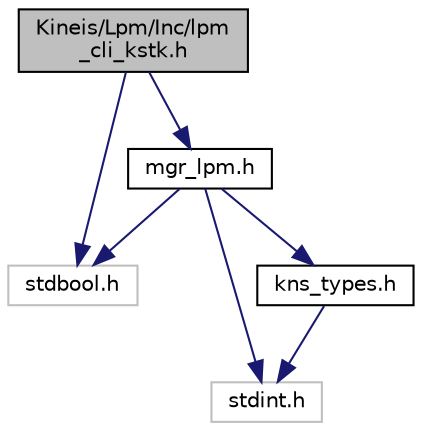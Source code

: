 digraph "Kineis/Lpm/Inc/lpm_cli_kstk.h"
{
 // INTERACTIVE_SVG=YES
 // LATEX_PDF_SIZE
  edge [fontname="Helvetica",fontsize="10",labelfontname="Helvetica",labelfontsize="10"];
  node [fontname="Helvetica",fontsize="10",shape=record];
  Node1 [label="Kineis/Lpm/Inc/lpm\l_cli_kstk.h",height=0.2,width=0.4,color="black", fillcolor="grey75", style="filled", fontcolor="black",tooltip="Kineis stack's LPM client. It is implementing APIs needed to interface with the low power manager (MG..."];
  Node1 -> Node2 [color="midnightblue",fontsize="10",style="solid",fontname="Helvetica"];
  Node2 [label="stdbool.h",height=0.2,width=0.4,color="grey75", fillcolor="white", style="filled",tooltip=" "];
  Node1 -> Node3 [color="midnightblue",fontsize="10",style="solid",fontname="Helvetica"];
  Node3 [label="mgr_lpm.h",height=0.2,width=0.4,color="black", fillcolor="white", style="filled",URL="$df/d63/mgr__lpm_8h.html",tooltip="low power mode manager is in charge to collect all low power needs from 'clients' and setup the corre..."];
  Node3 -> Node2 [color="midnightblue",fontsize="10",style="solid",fontname="Helvetica"];
  Node3 -> Node4 [color="midnightblue",fontsize="10",style="solid",fontname="Helvetica"];
  Node4 [label="stdint.h",height=0.2,width=0.4,color="grey75", fillcolor="white", style="filled",tooltip=" "];
  Node3 -> Node5 [color="midnightblue",fontsize="10",style="solid",fontname="Helvetica"];
  Node5 [label="kns_types.h",height=0.2,width=0.4,color="black", fillcolor="white", style="filled",URL="$d8/d85/kns__types_8h.html",tooltip="Kineis types definition."];
  Node5 -> Node4 [color="midnightblue",fontsize="10",style="solid",fontname="Helvetica"];
}
